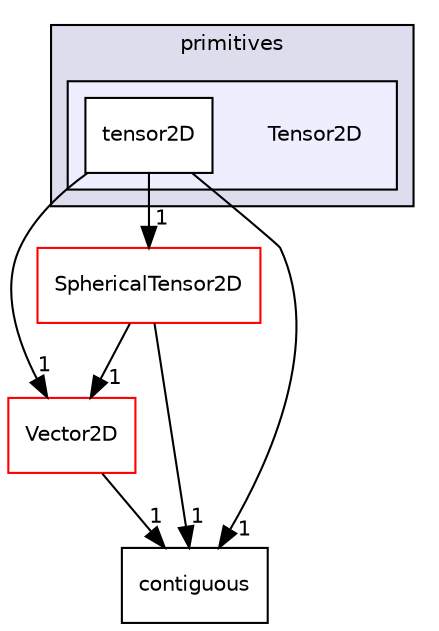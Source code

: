 digraph "src/OpenFOAM/primitives/Tensor2D" {
  bgcolor=transparent;
  compound=true
  node [ fontsize="10", fontname="Helvetica"];
  edge [ labelfontsize="10", labelfontname="Helvetica"];
  subgraph clusterdir_3e50f45338116b169052b428016851aa {
    graph [ bgcolor="#ddddee", pencolor="black", label="primitives" fontname="Helvetica", fontsize="10", URL="dir_3e50f45338116b169052b428016851aa.html"]
  subgraph clusterdir_af3b3c32572abb73a47caea053f82d3c {
    graph [ bgcolor="#eeeeff", pencolor="black", label="" URL="dir_af3b3c32572abb73a47caea053f82d3c.html"];
    dir_af3b3c32572abb73a47caea053f82d3c [shape=plaintext label="Tensor2D"];
    dir_71c358aaca74482d6c1f86c25a6ef8b3 [shape=box label="tensor2D" color="black" fillcolor="white" style="filled" URL="dir_71c358aaca74482d6c1f86c25a6ef8b3.html"];
  }
  }
  dir_03cbbdc57deccee747de3682b626c91e [shape=box label="SphericalTensor2D" color="red" URL="dir_03cbbdc57deccee747de3682b626c91e.html"];
  dir_974ac155d7c04ce7d59446545c00b04b [shape=box label="Vector2D" color="red" URL="dir_974ac155d7c04ce7d59446545c00b04b.html"];
  dir_1b29830830533868fb04f0e807b2ad78 [shape=box label="contiguous" URL="dir_1b29830830533868fb04f0e807b2ad78.html"];
  dir_71c358aaca74482d6c1f86c25a6ef8b3->dir_03cbbdc57deccee747de3682b626c91e [headlabel="1", labeldistance=1.5 headhref="dir_002423_002400.html"];
  dir_71c358aaca74482d6c1f86c25a6ef8b3->dir_974ac155d7c04ce7d59446545c00b04b [headlabel="1", labeldistance=1.5 headhref="dir_002423_002433.html"];
  dir_71c358aaca74482d6c1f86c25a6ef8b3->dir_1b29830830533868fb04f0e807b2ad78 [headlabel="1", labeldistance=1.5 headhref="dir_002423_002334.html"];
  dir_03cbbdc57deccee747de3682b626c91e->dir_974ac155d7c04ce7d59446545c00b04b [headlabel="1", labeldistance=1.5 headhref="dir_002400_002433.html"];
  dir_03cbbdc57deccee747de3682b626c91e->dir_1b29830830533868fb04f0e807b2ad78 [headlabel="1", labeldistance=1.5 headhref="dir_002400_002334.html"];
  dir_974ac155d7c04ce7d59446545c00b04b->dir_1b29830830533868fb04f0e807b2ad78 [headlabel="1", labeldistance=1.5 headhref="dir_002433_002334.html"];
}
